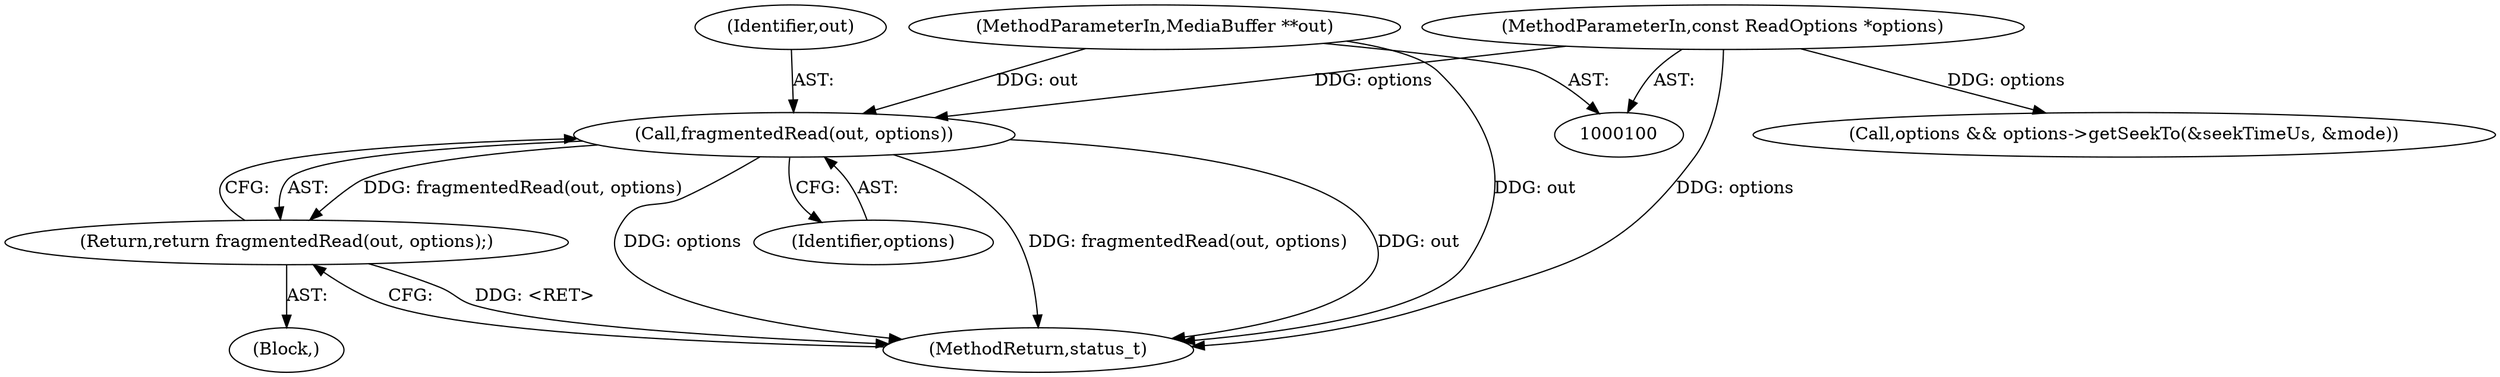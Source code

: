 digraph "0_Android_7a282fb64fef25349e9d341f102d9cea3bf75baf@pointer" {
"1000113" [label="(Call,fragmentedRead(out, options))"];
"1000101" [label="(MethodParameterIn,MediaBuffer **out)"];
"1000102" [label="(MethodParameterIn,const ReadOptions *options)"];
"1000112" [label="(Return,return fragmentedRead(out, options);)"];
"1000128" [label="(Call,options && options->getSeekTo(&seekTimeUs, &mode))"];
"1000114" [label="(Identifier,out)"];
"1000112" [label="(Return,return fragmentedRead(out, options);)"];
"1000736" [label="(MethodReturn,status_t)"];
"1000113" [label="(Call,fragmentedRead(out, options))"];
"1000102" [label="(MethodParameterIn,const ReadOptions *options)"];
"1000111" [label="(Block,)"];
"1000101" [label="(MethodParameterIn,MediaBuffer **out)"];
"1000115" [label="(Identifier,options)"];
"1000113" -> "1000112"  [label="AST: "];
"1000113" -> "1000115"  [label="CFG: "];
"1000114" -> "1000113"  [label="AST: "];
"1000115" -> "1000113"  [label="AST: "];
"1000112" -> "1000113"  [label="CFG: "];
"1000113" -> "1000736"  [label="DDG: out"];
"1000113" -> "1000736"  [label="DDG: options"];
"1000113" -> "1000736"  [label="DDG: fragmentedRead(out, options)"];
"1000113" -> "1000112"  [label="DDG: fragmentedRead(out, options)"];
"1000101" -> "1000113"  [label="DDG: out"];
"1000102" -> "1000113"  [label="DDG: options"];
"1000101" -> "1000100"  [label="AST: "];
"1000101" -> "1000736"  [label="DDG: out"];
"1000102" -> "1000100"  [label="AST: "];
"1000102" -> "1000736"  [label="DDG: options"];
"1000102" -> "1000128"  [label="DDG: options"];
"1000112" -> "1000111"  [label="AST: "];
"1000736" -> "1000112"  [label="CFG: "];
"1000112" -> "1000736"  [label="DDG: <RET>"];
}
